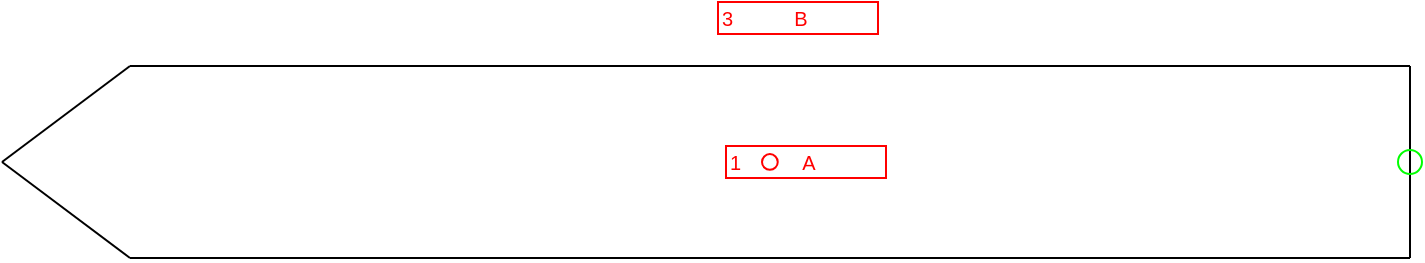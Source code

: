<mxfile compressed="false" version="23.0.2" type="device">
  <diagram name="ND0009B" id="pu4HRJLgpdM79BjL74F0">
    <mxGraphModel dx="1434" dy="836" grid="1" gridSize="2" guides="1" tooltips="1" connect="1" arrows="1" fold="1" page="1" pageScale="1" pageWidth="1169" pageHeight="827" math="0" shadow="0">
      <root>
        <mxCell id="JZDtcvtR3eMtzLu_ldIY-0" />
        <object label="Symbol" Width="44" Height="6" UoM="mm" id="JZDtcvtR3eMtzLu_ldIY-124">
          <mxCell style="locked=1;" parent="JZDtcvtR3eMtzLu_ldIY-0" />
        </object>
        <mxCell id="PKo88w5tAX1isIfvF4OK-0" value="" style="group;flipH=1;" parent="JZDtcvtR3eMtzLu_ldIY-124" vertex="1" connectable="0">
          <mxGeometry x="272" y="160" width="704" height="96" as="geometry" />
        </mxCell>
        <mxCell id="JZDtcvtR3eMtzLu_ldIY-125" value="" style="endArrow=none;html=1;rounded=0;fontFamily=Helvetica;fontSize=16;" parent="PKo88w5tAX1isIfvF4OK-0" edge="1">
          <mxGeometry width="50" height="50" relative="1" as="geometry">
            <mxPoint x="704" y="96" as="sourcePoint" />
            <mxPoint x="704" as="targetPoint" />
          </mxGeometry>
        </mxCell>
        <mxCell id="JZDtcvtR3eMtzLu_ldIY-126" value="" style="endArrow=none;html=1;rounded=0;fontFamily=Helvetica;fontSize=16;" parent="PKo88w5tAX1isIfvF4OK-0" edge="1">
          <mxGeometry width="50" height="50" relative="1" as="geometry">
            <mxPoint x="704" as="sourcePoint" />
            <mxPoint x="64" as="targetPoint" />
          </mxGeometry>
        </mxCell>
        <mxCell id="JZDtcvtR3eMtzLu_ldIY-127" value="" style="endArrow=none;html=1;rounded=0;fontFamily=Helvetica;fontSize=16;" parent="PKo88w5tAX1isIfvF4OK-0" edge="1">
          <mxGeometry width="50" height="50" relative="1" as="geometry">
            <mxPoint x="704" y="96" as="sourcePoint" />
            <mxPoint x="64" y="96" as="targetPoint" />
          </mxGeometry>
        </mxCell>
        <mxCell id="JZDtcvtR3eMtzLu_ldIY-128" value="" style="endArrow=none;html=1;rounded=0;fontFamily=Helvetica;fontSize=16;" parent="PKo88w5tAX1isIfvF4OK-0" edge="1">
          <mxGeometry width="50" height="50" relative="1" as="geometry">
            <mxPoint x="64" as="sourcePoint" />
            <mxPoint y="48" as="targetPoint" />
          </mxGeometry>
        </mxCell>
        <mxCell id="JZDtcvtR3eMtzLu_ldIY-129" value="" style="endArrow=none;html=1;rounded=0;fontFamily=Helvetica;fontSize=16;" parent="PKo88w5tAX1isIfvF4OK-0" edge="1">
          <mxGeometry width="50" height="50" relative="1" as="geometry">
            <mxPoint x="64" y="96" as="sourcePoint" />
            <mxPoint y="48" as="targetPoint" />
          </mxGeometry>
        </mxCell>
        <mxCell id="JZDtcvtR3eMtzLu_ldIY-130" value="Connection" style="" parent="JZDtcvtR3eMtzLu_ldIY-0" />
        <object label="Connection" PipingConnector="N" LabelConnector="N" SignalConnector="Y" Direction="0" AuxiliaryConnector="N" id="JZDtcvtR3eMtzLu_ldIY-132">
          <mxCell style="vsdxID=1407;fillColor=none;gradientColor=none;shape=stencil(rVFbDsIgEDwNnyQU4glqvcfGblsilmZBS28vZGMsxg9j/JvZmX1kR5g2TLCg0CpE8hdcbR8nYY5CaztPSDZmJEwnTDt4wpH8be6ZL1CcBV39vUxI3KdKh1YbswPTEzuBzlmiVGmKau9zUKM+jlJJQrJBko8QrZ+rrQ5oRJnXyMHBWElhRVx25ebnw/5zVvPFWRm83jxY5zilvf4eSy5xpKZ7AA==);strokeColor=#00FF00;strokeWidth=1;points=[[0.5,0.5,0,0,0]];labelBackgroundColor=none;rounded=0;html=1;whiteSpace=wrap;aspect=fixed;noLabel=1;snapToPoint=1;container=0;fontSize=16;fontFamily=Helvetica;" parent="JZDtcvtR3eMtzLu_ldIY-130" vertex="1">
            <mxGeometry x="970" y="202" width="12" height="12" as="geometry" />
          </mxCell>
        </object>
        <mxCell id="JZDtcvtR3eMtzLu_ldIY-137" value="Label" style="locked=1;" parent="JZDtcvtR3eMtzLu_ldIY-0" />
        <object label="%LabelLines%&amp;nbsp; &amp;nbsp; &amp;nbsp; &amp;nbsp; &amp;nbsp; &amp;nbsp;%LabelIndex%" placeholders="1" LabelLines="1" LabelIndex="A" id="JZDtcvtR3eMtzLu_ldIY-138">
          <mxCell style="rounded=0;whiteSpace=wrap;html=1;fillColor=none;strokeColor=#FF0000;fontColor=#FF0000;fontSize=10;align=left;" parent="JZDtcvtR3eMtzLu_ldIY-137" vertex="1">
            <mxGeometry x="634" y="200" width="80" height="16" as="geometry" />
          </mxCell>
        </object>
        <object label="%LabelLines%&amp;nbsp; &amp;nbsp; &amp;nbsp; &amp;nbsp; &amp;nbsp; &amp;nbsp;%LabelIndex%" placeholders="1" LabelLines="3" LabelIndex="B" id="zaThJXtglQxKaWgNBIFl-0">
          <mxCell style="rounded=0;whiteSpace=wrap;html=1;fillColor=none;strokeColor=#FF0000;fontColor=#FF0000;fontSize=10;align=left;" parent="JZDtcvtR3eMtzLu_ldIY-137" vertex="1">
            <mxGeometry x="630" y="128" width="80" height="16" as="geometry" />
          </mxCell>
        </object>
        <mxCell id="JZDtcvtR3eMtzLu_ldIY-139" value="Origo" style="locked=1;" parent="JZDtcvtR3eMtzLu_ldIY-0" />
        <object label="origo" id="JZDtcvtR3eMtzLu_ldIY-140">
          <mxCell style="vsdxID=1407;fillColor=none;gradientColor=none;shape=stencil(rVFbDsIgEDwNnyQU4glqvcfGblsilmZBS28vZGMsxg9j/JvZmX1kR5g2TLCg0CpE8hdcbR8nYY5CaztPSDZmJEwnTDt4wpH8be6ZL1CcBV39vUxI3KdKh1YbswPTEzuBzlmiVGmKau9zUKM+jlJJQrJBko8QrZ+rrQ5oRJnXyMHBWElhRVx25ebnw/5zVvPFWRm83jxY5zilvf4eSy5xpKZ7AA==);strokeColor=#ff0000;strokeWidth=1;points=[[0.5,0.5,0,0,0]];labelBackgroundColor=none;rounded=0;html=1;whiteSpace=wrap;aspect=fixed;noLabel=1;snapToPoint=1;" parent="JZDtcvtR3eMtzLu_ldIY-139" vertex="1">
            <mxGeometry x="652" y="204.06" width="7.874" height="7.87" as="geometry" />
          </mxCell>
        </object>
      </root>
    </mxGraphModel>
  </diagram>
</mxfile>
